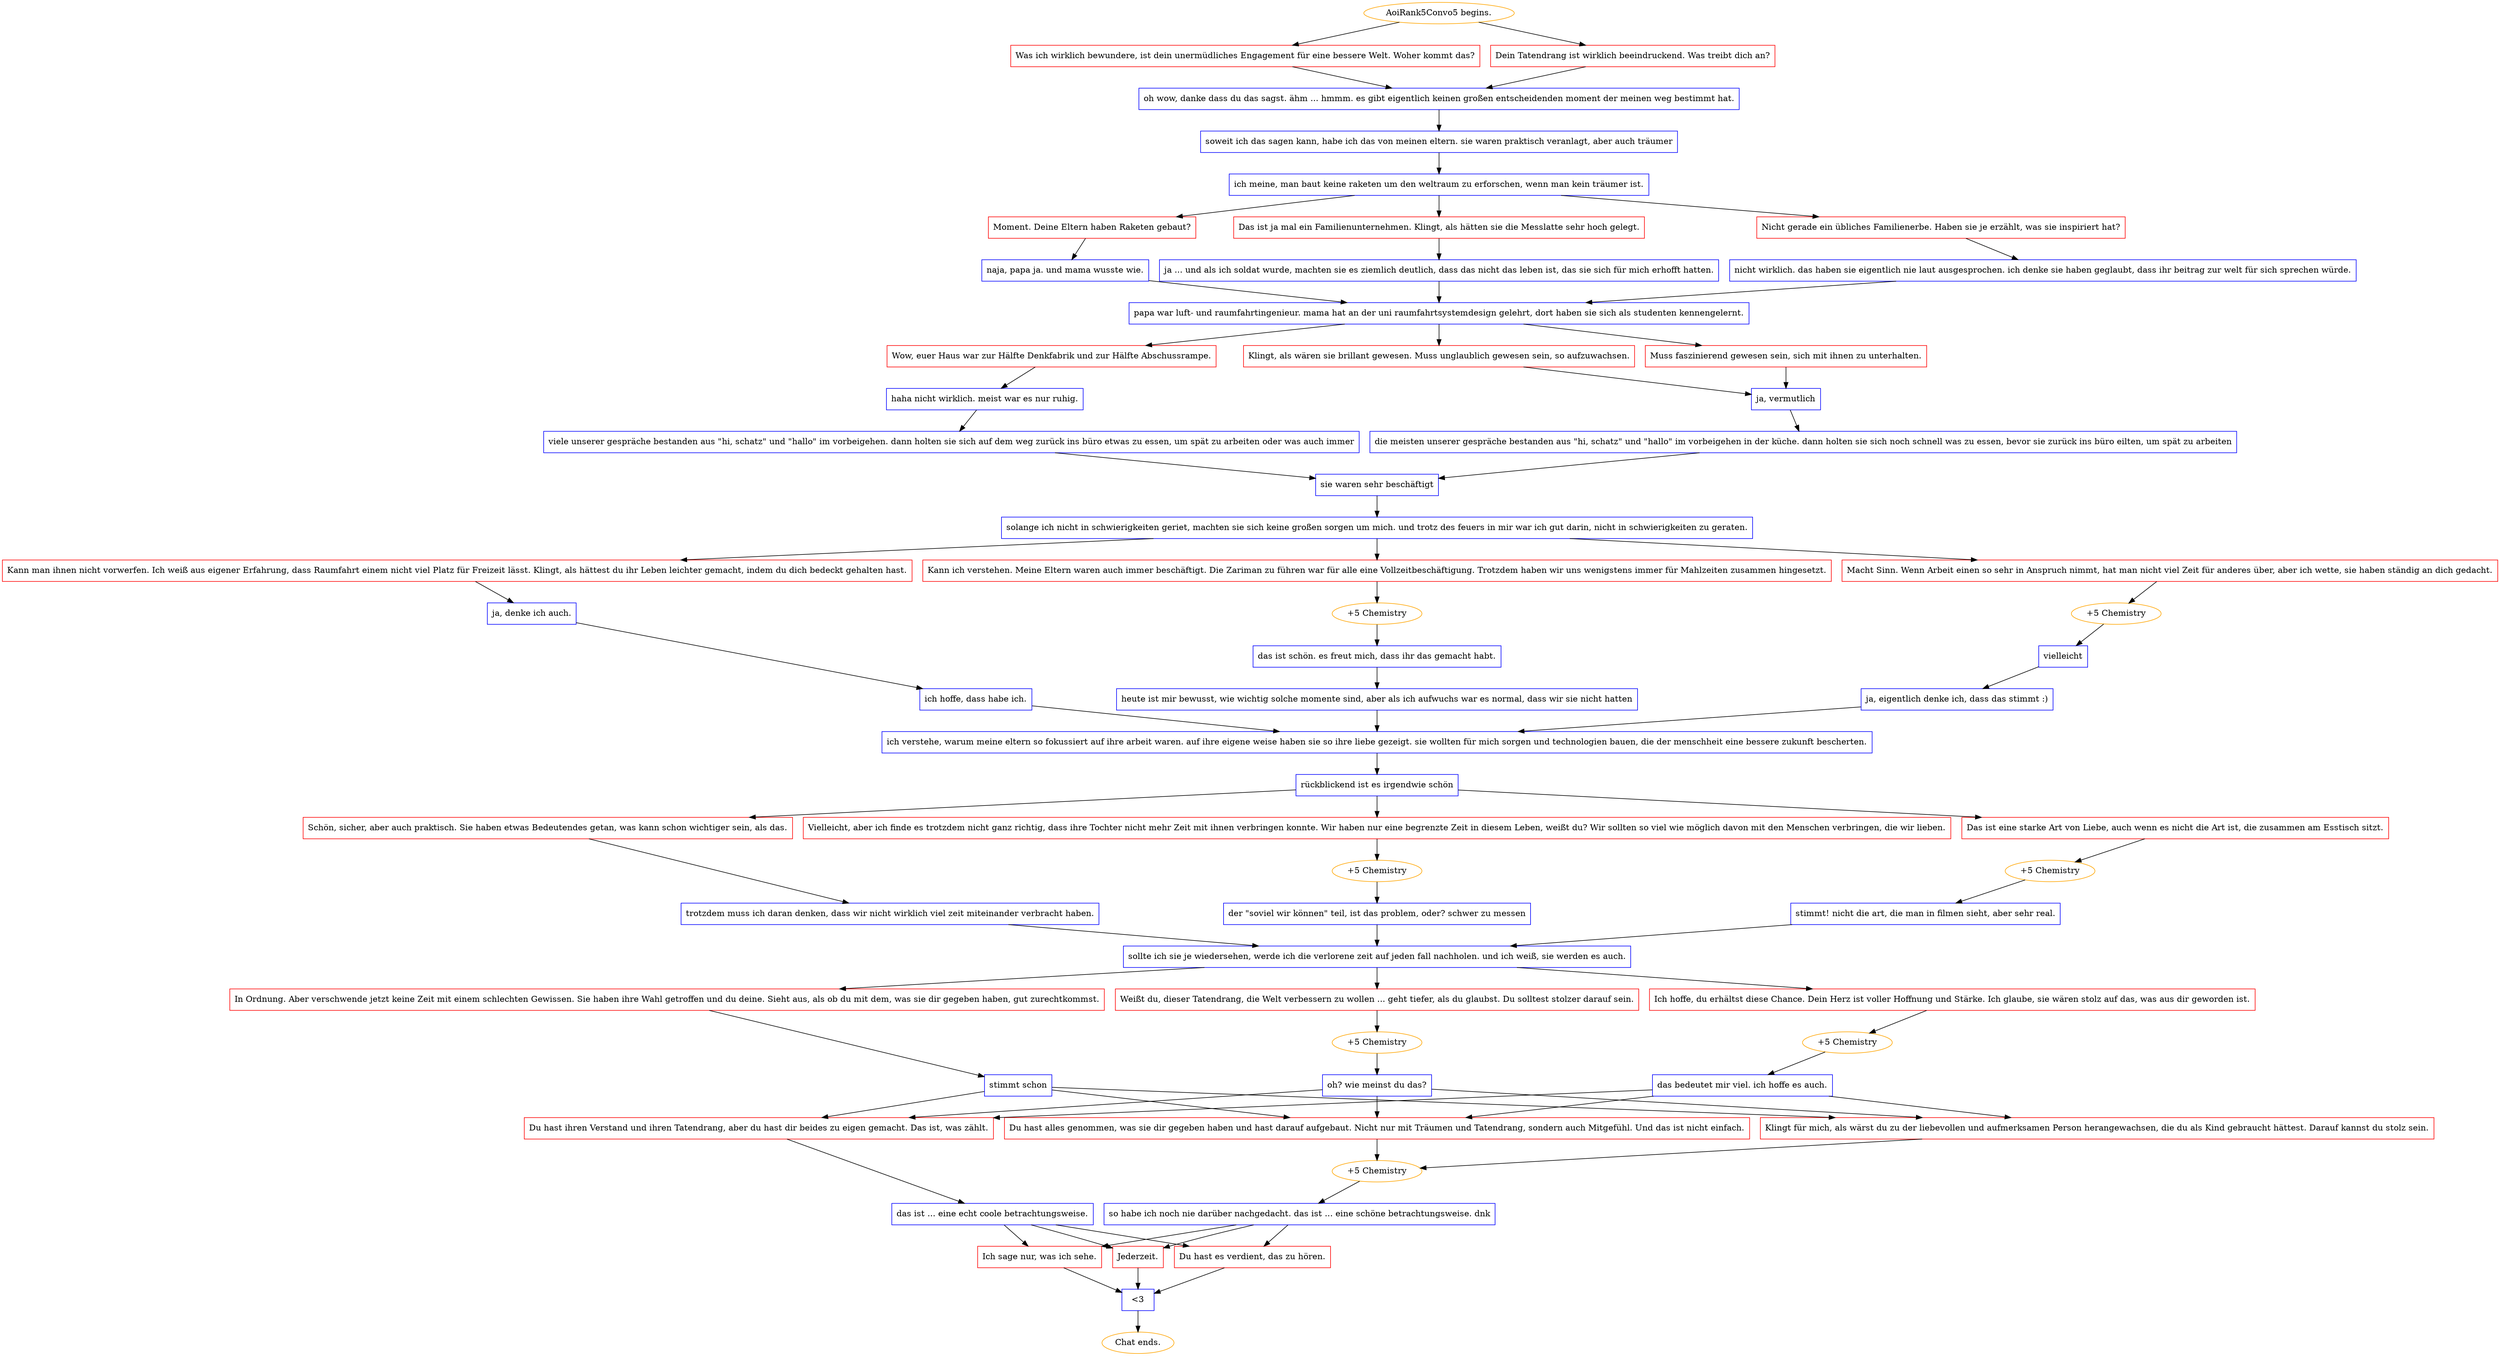 digraph {
	"AoiRank5Convo5 begins." [color=orange];
		"AoiRank5Convo5 begins." -> j199529025;
		"AoiRank5Convo5 begins." -> j2719424288;
	j199529025 [label="Was ich wirklich bewundere, ist dein unermüdliches Engagement für eine bessere Welt. Woher kommt das?",shape=box,color=red];
		j199529025 -> j2627729221;
	j2719424288 [label="Dein Tatendrang ist wirklich beeindruckend. Was treibt dich an?",shape=box,color=red];
		j2719424288 -> j2627729221;
	j2627729221 [label="oh wow, danke dass du das sagst. ähm ... hmmm. es gibt eigentlich keinen großen entscheidenden moment der meinen weg bestimmt hat.",shape=box,color=blue];
		j2627729221 -> j527080560;
	j527080560 [label="soweit ich das sagen kann, habe ich das von meinen eltern. sie waren praktisch veranlagt, aber auch träumer",shape=box,color=blue];
		j527080560 -> j1230303747;
	j1230303747 [label="ich meine, man baut keine raketen um den weltraum zu erforschen, wenn man kein träumer ist.",shape=box,color=blue];
		j1230303747 -> j637221645;
		j1230303747 -> j1725129094;
		j1230303747 -> j1821819509;
	j637221645 [label="Moment. Deine Eltern haben Raketen gebaut?",shape=box,color=red];
		j637221645 -> j461486719;
	j1725129094 [label="Das ist ja mal ein Familienunternehmen. Klingt, als hätten sie die Messlatte sehr hoch gelegt.",shape=box,color=red];
		j1725129094 -> j2734218232;
	j1821819509 [label="Nicht gerade ein übliches Familienerbe. Haben sie je erzählt, was sie inspiriert hat?",shape=box,color=red];
		j1821819509 -> j1190511099;
	j461486719 [label="naja, papa ja. und mama wusste wie.",shape=box,color=blue];
		j461486719 -> j2916656547;
	j2734218232 [label="ja ... und als ich soldat wurde, machten sie es ziemlich deutlich, dass das nicht das leben ist, das sie sich für mich erhofft hatten.",shape=box,color=blue];
		j2734218232 -> j2916656547;
	j1190511099 [label="nicht wirklich. das haben sie eigentlich nie laut ausgesprochen. ich denke sie haben geglaubt, dass ihr beitrag zur welt für sich sprechen würde.",shape=box,color=blue];
		j1190511099 -> j2916656547;
	j2916656547 [label="papa war luft- und raumfahrtingenieur. mama hat an der uni raumfahrtsystemdesign gelehrt, dort haben sie sich als studenten kennengelernt.",shape=box,color=blue];
		j2916656547 -> j2400525749;
		j2916656547 -> j368426617;
		j2916656547 -> j2265641587;
	j2400525749 [label="Wow, euer Haus war zur Hälfte Denkfabrik und zur Hälfte Abschussrampe.",shape=box,color=red];
		j2400525749 -> j4068454060;
	j368426617 [label="Muss faszinierend gewesen sein, sich mit ihnen zu unterhalten.",shape=box,color=red];
		j368426617 -> j362468834;
	j2265641587 [label="Klingt, als wären sie brillant gewesen. Muss unglaublich gewesen sein, so aufzuwachsen.",shape=box,color=red];
		j2265641587 -> j362468834;
	j4068454060 [label="haha nicht wirklich. meist war es nur ruhig.",shape=box,color=blue];
		j4068454060 -> j3277937233;
	j362468834 [label="ja, vermutlich",shape=box,color=blue];
		j362468834 -> j3884828049;
	j3277937233 [label="viele unserer gespräche bestanden aus \"hi, schatz\" und \"hallo\" im vorbeigehen. dann holten sie sich auf dem weg zurück ins büro etwas zu essen, um spät zu arbeiten oder was auch immer",shape=box,color=blue];
		j3277937233 -> j1896986036;
	j3884828049 [label="die meisten unserer gespräche bestanden aus \"hi, schatz\" und \"hallo\" im vorbeigehen in der küche. dann holten sie sich noch schnell was zu essen, bevor sie zurück ins büro eilten, um spät zu arbeiten",shape=box,color=blue];
		j3884828049 -> j1896986036;
	j1896986036 [label="sie waren sehr beschäftigt",shape=box,color=blue];
		j1896986036 -> j2824984348;
	j2824984348 [label="solange ich nicht in schwierigkeiten geriet, machten sie sich keine großen sorgen um mich. und trotz des feuers in mir war ich gut darin, nicht in schwierigkeiten zu geraten.",shape=box,color=blue];
		j2824984348 -> j4283324165;
		j2824984348 -> j3679422248;
		j2824984348 -> j1819109245;
	j4283324165 [label="Kann ich verstehen. Meine Eltern waren auch immer beschäftigt. Die Zariman zu führen war für alle eine Vollzeitbeschäftigung. Trotzdem haben wir uns wenigstens immer für Mahlzeiten zusammen hingesetzt.",shape=box,color=red];
		j4283324165 -> j200551457;
	j3679422248 [label="Macht Sinn. Wenn Arbeit einen so sehr in Anspruch nimmt, hat man nicht viel Zeit für anderes über, aber ich wette, sie haben ständig an dich gedacht.",shape=box,color=red];
		j3679422248 -> j4266941491;
	j1819109245 [label="Kann man ihnen nicht vorwerfen. Ich weiß aus eigener Erfahrung, dass Raumfahrt einem nicht viel Platz für Freizeit lässt. Klingt, als hättest du ihr Leben leichter gemacht, indem du dich bedeckt gehalten hast.",shape=box,color=red];
		j1819109245 -> j2272529335;
	j200551457 [label="+5 Chemistry",color=orange];
		j200551457 -> j2398752611;
	j4266941491 [label="+5 Chemistry",color=orange];
		j4266941491 -> j2916264797;
	j2272529335 [label="ja, denke ich auch.",shape=box,color=blue];
		j2272529335 -> j639514529;
	j2398752611 [label="das ist schön. es freut mich, dass ihr das gemacht habt.",shape=box,color=blue];
		j2398752611 -> j480866973;
	j2916264797 [label="vielleicht",shape=box,color=blue];
		j2916264797 -> j3073009278;
	j639514529 [label="ich hoffe, dass habe ich.",shape=box,color=blue];
		j639514529 -> j1801469178;
	j480866973 [label="heute ist mir bewusst, wie wichtig solche momente sind, aber als ich aufwuchs war es normal, dass wir sie nicht hatten",shape=box,color=blue];
		j480866973 -> j1801469178;
	j3073009278 [label="ja, eigentlich denke ich, dass das stimmt :)",shape=box,color=blue];
		j3073009278 -> j1801469178;
	j1801469178 [label="ich verstehe, warum meine eltern so fokussiert auf ihre arbeit waren. auf ihre eigene weise haben sie so ihre liebe gezeigt. sie wollten für mich sorgen und technologien bauen, die der menschheit eine bessere zukunft bescherten.",shape=box,color=blue];
		j1801469178 -> j2691388502;
	j2691388502 [label="rückblickend ist es irgendwie schön",shape=box,color=blue];
		j2691388502 -> j3344461799;
		j2691388502 -> j609995931;
		j2691388502 -> j3783382042;
	j3344461799 [label="Vielleicht, aber ich finde es trotzdem nicht ganz richtig, dass ihre Tochter nicht mehr Zeit mit ihnen verbringen konnte. Wir haben nur eine begrenzte Zeit in diesem Leben, weißt du? Wir sollten so viel wie möglich davon mit den Menschen verbringen, die wir lieben.",shape=box,color=red];
		j3344461799 -> j1109214622;
	j609995931 [label="Schön, sicher, aber auch praktisch. Sie haben etwas Bedeutendes getan, was kann schon wichtiger sein, als das.",shape=box,color=red];
		j609995931 -> j1937201371;
	j3783382042 [label="Das ist eine starke Art von Liebe, auch wenn es nicht die Art ist, die zusammen am Esstisch sitzt.",shape=box,color=red];
		j3783382042 -> j1051678504;
	j1109214622 [label="+5 Chemistry",color=orange];
		j1109214622 -> j431236798;
	j1937201371 [label="trotzdem muss ich daran denken, dass wir nicht wirklich viel zeit miteinander verbracht haben.",shape=box,color=blue];
		j1937201371 -> j2273754120;
	j1051678504 [label="+5 Chemistry",color=orange];
		j1051678504 -> j895746206;
	j431236798 [label="der \"soviel wir können\" teil, ist das problem, oder? schwer zu messen",shape=box,color=blue];
		j431236798 -> j2273754120;
	j2273754120 [label="sollte ich sie je wiedersehen, werde ich die verlorene zeit auf jeden fall nachholen. und ich weiß, sie werden es auch.",shape=box,color=blue];
		j2273754120 -> j1850887214;
		j2273754120 -> j1361189993;
		j2273754120 -> j1422188286;
	j895746206 [label="stimmt! nicht die art, die man in filmen sieht, aber sehr real.",shape=box,color=blue];
		j895746206 -> j2273754120;
	j1850887214 [label="In Ordnung. Aber verschwende jetzt keine Zeit mit einem schlechten Gewissen. Sie haben ihre Wahl getroffen und du deine. Sieht aus, als ob du mit dem, was sie dir gegeben haben, gut zurechtkommst.",shape=box,color=red];
		j1850887214 -> j3877794471;
	j1361189993 [label="Weißt du, dieser Tatendrang, die Welt verbessern zu wollen ... geht tiefer, als du glaubst. Du solltest stolzer darauf sein.",shape=box,color=red];
		j1361189993 -> j817657458;
	j1422188286 [label="Ich hoffe, du erhältst diese Chance. Dein Herz ist voller Hoffnung und Stärke. Ich glaube, sie wären stolz auf das, was aus dir geworden ist.",shape=box,color=red];
		j1422188286 -> j2336247052;
	j3877794471 [label="stimmt schon",shape=box,color=blue];
		j3877794471 -> j1621307737;
		j3877794471 -> j1546775360;
		j3877794471 -> j521315028;
	j817657458 [label="+5 Chemistry",color=orange];
		j817657458 -> j1145790780;
	j2336247052 [label="+5 Chemistry",color=orange];
		j2336247052 -> j203983843;
	j1621307737 [label="Du hast ihren Verstand und ihren Tatendrang, aber du hast dir beides zu eigen gemacht. Das ist, was zählt.",shape=box,color=red];
		j1621307737 -> j714330923;
	j1546775360 [label="Klingt für mich, als wärst du zu der liebevollen und aufmerksamen Person herangewachsen, die du als Kind gebraucht hättest. Darauf kannst du stolz sein.",shape=box,color=red];
		j1546775360 -> j1327387438;
	j521315028 [label="Du hast alles genommen, was sie dir gegeben haben und hast darauf aufgebaut. Nicht nur mit Träumen und Tatendrang, sondern auch Mitgefühl. Und das ist nicht einfach.",shape=box,color=red];
		j521315028 -> j1327387438;
	j1145790780 [label="oh? wie meinst du das?",shape=box,color=blue];
		j1145790780 -> j1621307737;
		j1145790780 -> j1546775360;
		j1145790780 -> j521315028;
	j203983843 [label="das bedeutet mir viel. ich hoffe es auch.",shape=box,color=blue];
		j203983843 -> j1621307737;
		j203983843 -> j1546775360;
		j203983843 -> j521315028;
	j714330923 [label="das ist ... eine echt coole betrachtungsweise.",shape=box,color=blue];
		j714330923 -> j3428297826;
		j714330923 -> j3223452625;
		j714330923 -> j3585939544;
	j1327387438 [label="+5 Chemistry",color=orange];
		j1327387438 -> j2345268341;
	j3428297826 [label="Ich sage nur, was ich sehe.",shape=box,color=red];
		j3428297826 -> j1841680728;
	j3223452625 [label="Jederzeit.",shape=box,color=red];
		j3223452625 -> j1841680728;
	j3585939544 [label="Du hast es verdient, das zu hören.",shape=box,color=red];
		j3585939544 -> j1841680728;
	j2345268341 [label="so habe ich noch nie darüber nachgedacht. das ist ... eine schöne betrachtungsweise. dnk",shape=box,color=blue];
		j2345268341 -> j3428297826;
		j2345268341 -> j3223452625;
		j2345268341 -> j3585939544;
	j1841680728 [label="<3",shape=box,color=blue];
		j1841680728 -> "Chat ends.";
	"Chat ends." [color=orange];
}